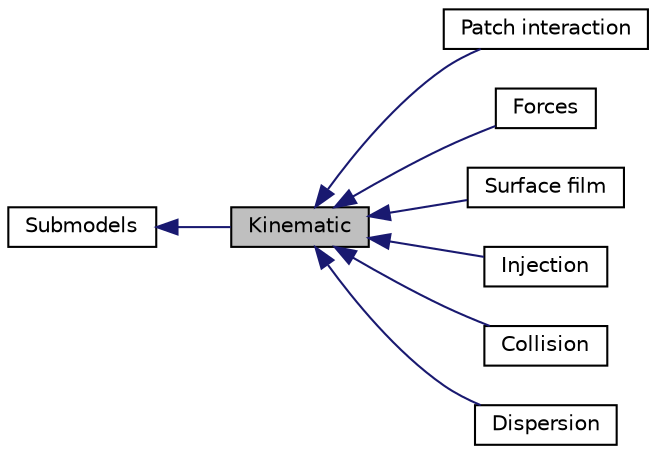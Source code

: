digraph "Kinematic"
{
  bgcolor="transparent";
  edge [fontname="Helvetica",fontsize="10",labelfontname="Helvetica",labelfontsize="10"];
  node [fontname="Helvetica",fontsize="10",shape=record];
  rankdir=LR;
  Node0 [label="Kinematic",height=0.2,width=0.4,color="black", fillcolor="grey75", style="filled" fontcolor="black"];
  Node6 [label="Patch interaction",height=0.2,width=0.4,color="black",URL="$group__grpLagrangianIntermediatePatchInteractionSubModels.html"];
  Node5 [label="Forces",height=0.2,width=0.4,color="black",URL="$group__grpLagrangianIntermediateForceSubModels.html"];
  Node7 [label="Surface film",height=0.2,width=0.4,color="black",URL="$group__grpLagrangianIntermediateSurfaceFilmSubModels.html"];
  Node4 [label="Injection",height=0.2,width=0.4,color="black",URL="$group__grpLagrangianIntermediateInjectionSubModels.html"];
  Node2 [label="Collision",height=0.2,width=0.4,color="black",URL="$group__grpLagrangianIntermediateCollisionSubModels.html"];
  Node3 [label="Dispersion",height=0.2,width=0.4,color="black",URL="$group__grpLagrangianIntermediateDispersionSubModels.html"];
  Node1 [label="Submodels",height=0.2,width=0.4,color="black",URL="$group__grpLagrangianIntermediateSubModels.html"];
  Node1->Node0 [shape=plaintext, color="midnightblue", dir="back", style="solid"];
  Node0->Node2 [shape=plaintext, color="midnightblue", dir="back", style="solid"];
  Node0->Node3 [shape=plaintext, color="midnightblue", dir="back", style="solid"];
  Node0->Node4 [shape=plaintext, color="midnightblue", dir="back", style="solid"];
  Node0->Node5 [shape=plaintext, color="midnightblue", dir="back", style="solid"];
  Node0->Node6 [shape=plaintext, color="midnightblue", dir="back", style="solid"];
  Node0->Node7 [shape=plaintext, color="midnightblue", dir="back", style="solid"];
}
